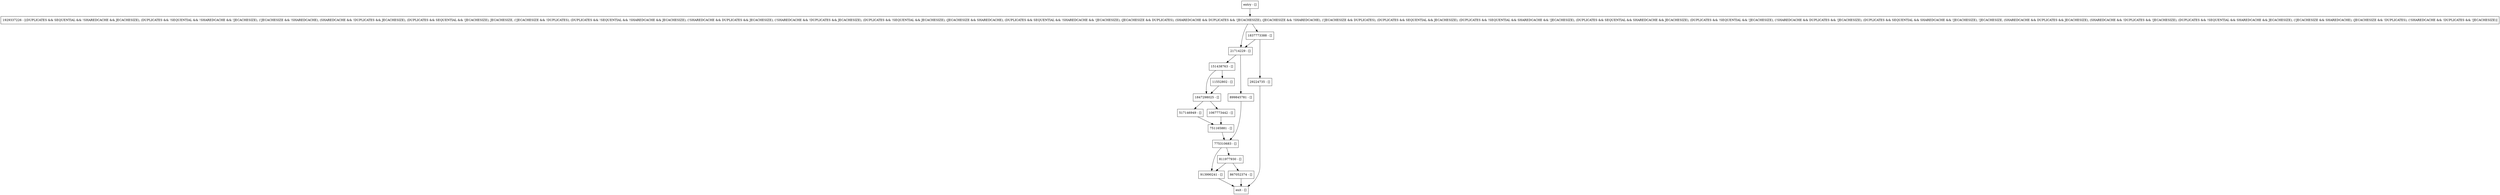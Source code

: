 digraph updateSplitSlot {
node [shape=record];
29224735 [label="29224735 - []"];
151438763 [label="151438763 - []"];
867052374 [label="867052374 - []"];
1847298025 [label="1847298025 - []"];
751165881 [label="751165881 - []"];
517146949 [label="517146949 - []"];
913990241 [label="913990241 - []"];
899845781 [label="899845781 - []"];
1067773442 [label="1067773442 - []"];
21714229 [label="21714229 - []"];
entry [label="entry - []"];
exit [label="exit - []"];
1929337226 [label="1929337226 - [(DUPLICATES && SEQUENTIAL && !SHAREDCACHE && JECACHESIZE), (DUPLICATES && !SEQUENTIAL && !SHAREDCACHE && !JECACHESIZE), (!JECACHESIZE && !SHAREDCACHE), (SHAREDCACHE && !DUPLICATES && JECACHESIZE), (DUPLICATES && SEQUENTIAL && !JECACHESIZE), JECACHESIZE, (!JECACHESIZE && !DUPLICATES), (DUPLICATES && !SEQUENTIAL && !SHAREDCACHE && JECACHESIZE), (!SHAREDCACHE && DUPLICATES && JECACHESIZE), (!SHAREDCACHE && !DUPLICATES && JECACHESIZE), (DUPLICATES && !SEQUENTIAL && JECACHESIZE), (JECACHESIZE && SHAREDCACHE), (DUPLICATES && SEQUENTIAL && !SHAREDCACHE && !JECACHESIZE), (JECACHESIZE && DUPLICATES), (SHAREDCACHE && DUPLICATES && !JECACHESIZE), (JECACHESIZE && !SHAREDCACHE), (!JECACHESIZE && DUPLICATES), (DUPLICATES && SEQUENTIAL && JECACHESIZE), (DUPLICATES && !SEQUENTIAL && SHAREDCACHE && !JECACHESIZE), (DUPLICATES && SEQUENTIAL && SHAREDCACHE && JECACHESIZE), (DUPLICATES && !SEQUENTIAL && !JECACHESIZE), (!SHAREDCACHE && DUPLICATES && !JECACHESIZE), (DUPLICATES && SEQUENTIAL && SHAREDCACHE && !JECACHESIZE), !JECACHESIZE, (SHAREDCACHE && DUPLICATES && JECACHESIZE), (SHAREDCACHE && !DUPLICATES && !JECACHESIZE), (DUPLICATES && !SEQUENTIAL && SHAREDCACHE && JECACHESIZE), (!JECACHESIZE && SHAREDCACHE), (JECACHESIZE && !DUPLICATES), (!SHAREDCACHE && !DUPLICATES && !JECACHESIZE)]"];
11552802 [label="11552802 - []"];
1837773388 [label="1837773388 - []"];
775310683 [label="775310683 - []"];
811977930 [label="811977930 - []"];
entry;
exit;
29224735 -> exit;
151438763 -> 1847298025;
151438763 -> 11552802;
867052374 -> exit;
1847298025 -> 517146949;
1847298025 -> 1067773442;
751165881 -> 775310683;
517146949 -> 751165881;
913990241 -> exit;
899845781 -> 775310683;
1067773442 -> 751165881;
21714229 -> 151438763;
21714229 -> 899845781;
entry -> 1929337226;
1929337226 -> 1837773388;
1929337226 -> 21714229;
11552802 -> 1847298025;
1837773388 -> 29224735;
1837773388 -> 21714229;
775310683 -> 913990241;
775310683 -> 811977930;
811977930 -> 867052374;
811977930 -> 913990241;
}

